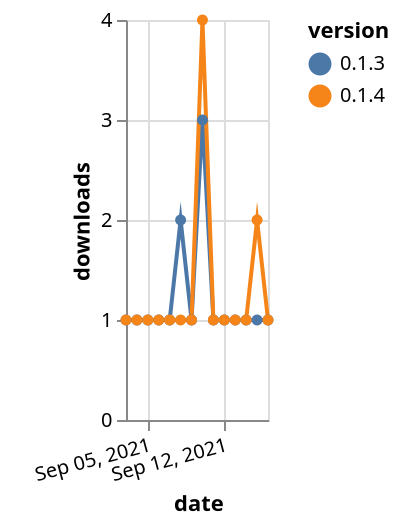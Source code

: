 {"$schema": "https://vega.github.io/schema/vega-lite/v5.json", "description": "A simple bar chart with embedded data.", "data": {"values": [{"date": "2021-09-03", "total": 271, "delta": 1, "version": "0.1.3"}, {"date": "2021-09-04", "total": 272, "delta": 1, "version": "0.1.3"}, {"date": "2021-09-05", "total": 273, "delta": 1, "version": "0.1.3"}, {"date": "2021-09-06", "total": 274, "delta": 1, "version": "0.1.3"}, {"date": "2021-09-07", "total": 275, "delta": 1, "version": "0.1.3"}, {"date": "2021-09-08", "total": 277, "delta": 2, "version": "0.1.3"}, {"date": "2021-09-09", "total": 278, "delta": 1, "version": "0.1.3"}, {"date": "2021-09-10", "total": 281, "delta": 3, "version": "0.1.3"}, {"date": "2021-09-11", "total": 282, "delta": 1, "version": "0.1.3"}, {"date": "2021-09-12", "total": 283, "delta": 1, "version": "0.1.3"}, {"date": "2021-09-13", "total": 284, "delta": 1, "version": "0.1.3"}, {"date": "2021-09-14", "total": 285, "delta": 1, "version": "0.1.3"}, {"date": "2021-09-15", "total": 286, "delta": 1, "version": "0.1.3"}, {"date": "2021-09-16", "total": 287, "delta": 1, "version": "0.1.3"}, {"date": "2021-09-03", "total": 195, "delta": 1, "version": "0.1.4"}, {"date": "2021-09-04", "total": 196, "delta": 1, "version": "0.1.4"}, {"date": "2021-09-05", "total": 197, "delta": 1, "version": "0.1.4"}, {"date": "2021-09-06", "total": 198, "delta": 1, "version": "0.1.4"}, {"date": "2021-09-07", "total": 199, "delta": 1, "version": "0.1.4"}, {"date": "2021-09-08", "total": 200, "delta": 1, "version": "0.1.4"}, {"date": "2021-09-09", "total": 201, "delta": 1, "version": "0.1.4"}, {"date": "2021-09-10", "total": 205, "delta": 4, "version": "0.1.4"}, {"date": "2021-09-11", "total": 206, "delta": 1, "version": "0.1.4"}, {"date": "2021-09-12", "total": 207, "delta": 1, "version": "0.1.4"}, {"date": "2021-09-13", "total": 208, "delta": 1, "version": "0.1.4"}, {"date": "2021-09-14", "total": 209, "delta": 1, "version": "0.1.4"}, {"date": "2021-09-15", "total": 211, "delta": 2, "version": "0.1.4"}, {"date": "2021-09-16", "total": 212, "delta": 1, "version": "0.1.4"}]}, "width": "container", "mark": {"type": "line", "point": {"filled": true}}, "encoding": {"x": {"field": "date", "type": "temporal", "timeUnit": "yearmonthdate", "title": "date", "axis": {"labelAngle": -15}}, "y": {"field": "delta", "type": "quantitative", "title": "downloads"}, "color": {"field": "version", "type": "nominal"}, "tooltip": {"field": "delta"}}}